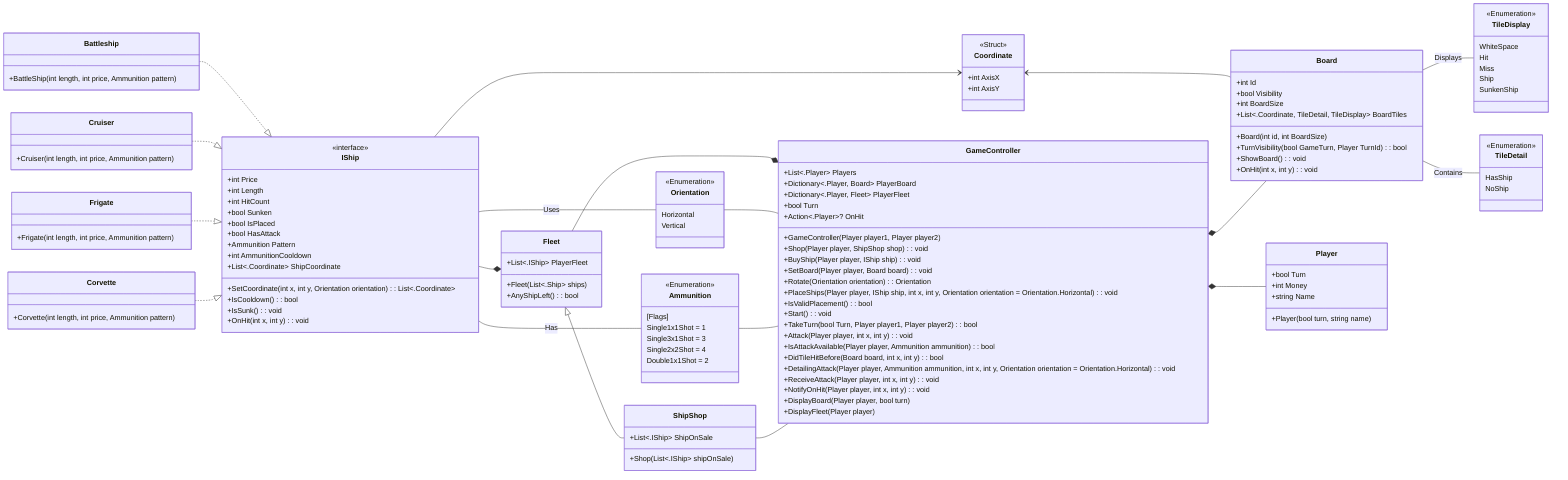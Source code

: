 classDiagram

direction LR

IShip --* Fleet
IShip --> Coordinate
IShip -- Orientation : Uses
IShip -- Ammunition : Has

Fleet <|-- ShipShop
Fleet --* GameController

Orientation -- GameController
Ammunition -- GameController

ShipShop -- GameController
Board -- TileDisplay : Displays
Board -- TileDetail : Contains

Coordinate <-- Board

GameController *-- Board
GameController *-- Player

Battleship ..|> IShip
Cruiser ..|> IShip
Frigate ..|> IShip
Corvette ..|> IShip

class GameController {
    +List<.Player> Players
    +Dictionary<.Player, Board> PlayerBoard
    +Dictionary<.Player, Fleet> PlayerFleet
    +bool Turn

    +Action<.Player>? OnHit

    +GameController(Player player1, Player player2)

    +Shop(Player player, ShipShop shop) : void
    +BuyShip(Player player, IShip ship) : void

    +SetBoard(Player player, Board board) : void
    +Rotate(Orientation orientation) : Orientation
    +PlaceShips(Player player, IShip ship, int x, int y, Orientation orientation = Orientation.Horizontal) : void
    +IsValidPlacement() : bool

    +Start() : void
    +TakeTurn(bool Turn, Player player1, Player player2) : bool

    +Attack(Player player, int x, int y) : void
    +IsAttackAvailable(Player player, Ammunition ammunition) : bool
    +DidTileHitBefore(Board board, int x, int y) : bool
    +DetailingAttack(Player player, Ammunition ammunition, int x, int y, Orientation orientation = Orientation.Horizontal) : void
    +ReceiveAttack(Player player, int x, int y) : void

    +NotifyOnHit(Player player, int x, int y) : void

    +DisplayBoard(Player player, bool turn)
    +DisplayFleet(Player player)
}

class ShipShop {
    +List<.IShip> ShipOnSale
    +Shop(List<.IShip> shipOnSale)
}

class Player {
    +bool Turn
    +int Money
    +string Name
    +Player(bool turn, string name)
}

class Board {
    +int Id
    +bool Visibility
    +int BoardSize
    +List<.Coordinate, TileDetail, TileDisplay> BoardTiles

    +Board(int id, int BoardSize)
    +TurnVisibility(bool GameTurn, Player TurnId) : bool
    +ShowBoard() : void

    +OnHit(int x, int y) : void
}

class TileDisplay {
    <<Enumeration>>
    WhiteSpace
    Hit
    Miss
    Ship
    SunkenShip
}

class TileDetail {
    <<Enumeration>>
    HasShip
    NoShip
}
class Orientation {
    <<Enumeration>>
    Horizontal
    Vertical
}

class Ammunition {
    <<Enumeration>>
    [Flags]
    Single1x1Shot = 1
    Single3x1Shot = 3
    Single2x2Shot = 4
    Double1x1Shot = 2
}

class Coordinate {
    <<Struct>>
    +int AxisX
    +int AxisY
}

class Fleet {
    +List<.IShip> PlayerFleet
    +Fleet(List<.Ship> ships)
    +AnyShipLeft() : bool
}


class IShip {
    <<interface>>
    +int Price
    +int Length
    +int HitCount
    +bool Sunken
    +bool IsPlaced
    +bool HasAttack
    +Ammunition Pattern
    +int AmmunitionCooldown
    +List<.Coordinate> ShipCoordinate

    +SetCoordinate(int x, int y, Orientation orientation) : List<.Coordinate>
    +IsCooldown() : bool
    +IsSunk() : void

    +OnHit(int x, int y) : void
}

class Battleship {+BattleShip(int length, int price, Ammunition pattern)}
class Cruiser {+Cruiser(int length, int price, Ammunition pattern)}
class Frigate {+Frigate(int length, int price, Ammunition pattern)}
class Corvette {+Corvette(int length, int price, Ammunition pattern)}